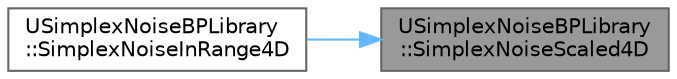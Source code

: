 digraph "USimplexNoiseBPLibrary::SimplexNoiseScaled4D"
{
 // LATEX_PDF_SIZE
  bgcolor="transparent";
  edge [fontname=Helvetica,fontsize=10,labelfontname=Helvetica,labelfontsize=10];
  node [fontname=Helvetica,fontsize=10,shape=box,height=0.2,width=0.4];
  rankdir="RL";
  Node1 [id="Node000001",label="USimplexNoiseBPLibrary\l::SimplexNoiseScaled4D",height=0.2,width=0.4,color="gray40", fillcolor="grey60", style="filled", fontcolor="black",tooltip=" "];
  Node1 -> Node2 [id="edge1_Node000001_Node000002",dir="back",color="steelblue1",style="solid",tooltip=" "];
  Node2 [id="Node000002",label="USimplexNoiseBPLibrary\l::SimplexNoiseInRange4D",height=0.2,width=0.4,color="grey40", fillcolor="white", style="filled",URL="$class_u_simplex_noise_b_p_library.html#a6703b3cbd3a2716f95f9cbb55950d76f",tooltip=" "];
}
